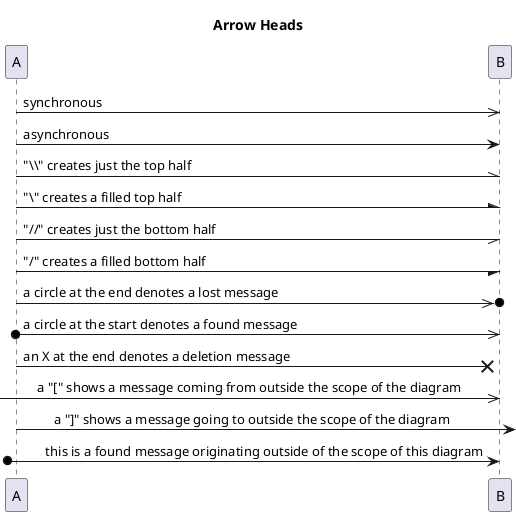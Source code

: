 @startuml

title Arrow Heads

A ->> B: synchronous
A ->  B: asynchronous
A -\\ B: "\\\" creates just the top half
A -\ B: "\" creates a filled top half
A -// B: "//" creates just the bottom half
A -/ B: "/" creates a filled bottom half
A ->>o B: a circle at the end denotes a lost message
A o->> B: a circle at the start denotes a found message
A ->x B: an X at the end denotes a deletion message
[->>B:\t a "[" shows a message coming from outside the scope of the diagram
A->]:\t a "]" shows a message going to outside the scope of the diagram
[o-> B:\t this is a found message originating outside of the scope of this diagram


@enduml